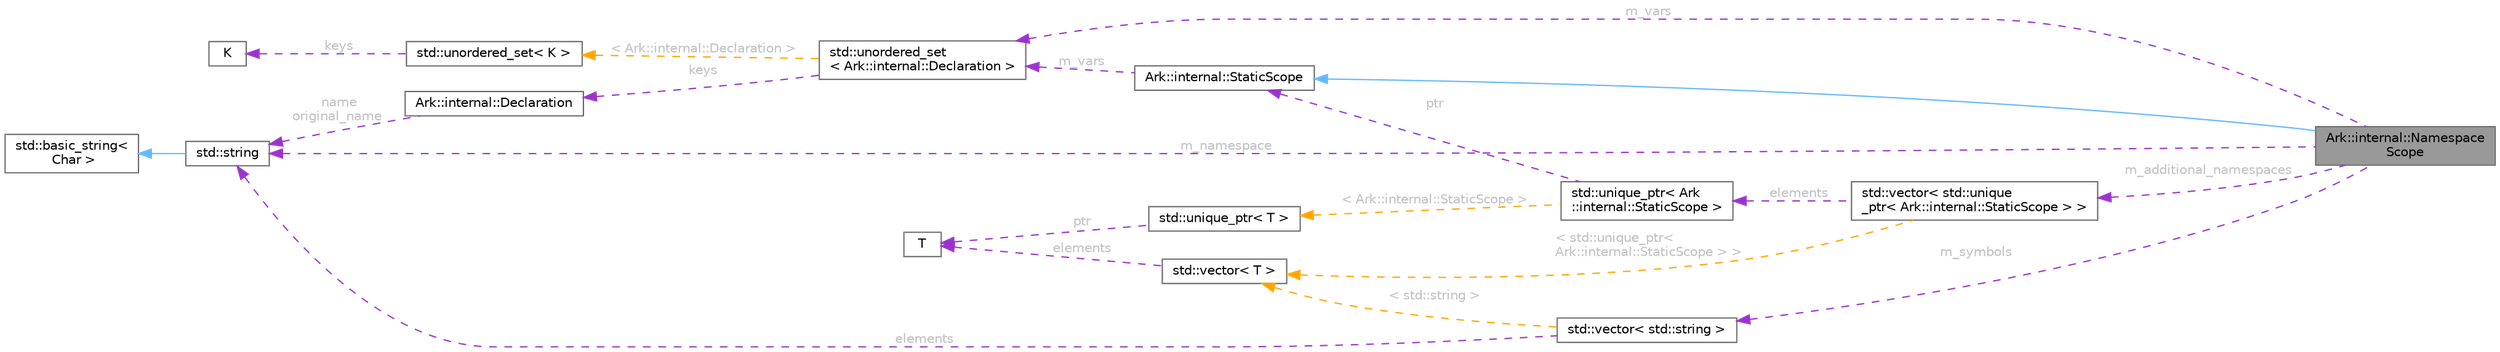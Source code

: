 digraph "Ark::internal::NamespaceScope"
{
 // INTERACTIVE_SVG=YES
 // LATEX_PDF_SIZE
  bgcolor="transparent";
  edge [fontname=Helvetica,fontsize=10,labelfontname=Helvetica,labelfontsize=10];
  node [fontname=Helvetica,fontsize=10,shape=box,height=0.2,width=0.4];
  rankdir="LR";
  Node1 [id="Node000001",label="Ark::internal::Namespace\lScope",height=0.2,width=0.4,color="gray40", fillcolor="grey60", style="filled", fontcolor="black",tooltip=" "];
  Node2 -> Node1 [id="edge1_Node000001_Node000002",dir="back",color="steelblue1",style="solid",tooltip=" "];
  Node2 [id="Node000002",label="Ark::internal::StaticScope",height=0.2,width=0.4,color="gray40", fillcolor="white", style="filled",URL="$d3/d8e/classArk_1_1internal_1_1StaticScope.html",tooltip=" "];
  Node3 -> Node2 [id="edge2_Node000002_Node000003",dir="back",color="darkorchid3",style="dashed",tooltip=" ",label=" m_vars",fontcolor="grey" ];
  Node3 [id="Node000003",label="std::unordered_set\l\< Ark::internal::Declaration \>",height=0.2,width=0.4,color="gray40", fillcolor="white", style="filled",tooltip=" "];
  Node4 -> Node3 [id="edge3_Node000003_Node000004",dir="back",color="darkorchid3",style="dashed",tooltip=" ",label=" keys",fontcolor="grey" ];
  Node4 [id="Node000004",label="Ark::internal::Declaration",height=0.2,width=0.4,color="gray40", fillcolor="white", style="filled",URL="$d1/dcf/structArk_1_1internal_1_1Declaration.html",tooltip=" "];
  Node5 -> Node4 [id="edge4_Node000004_Node000005",dir="back",color="darkorchid3",style="dashed",tooltip=" ",label=" name\noriginal_name",fontcolor="grey" ];
  Node5 [id="Node000005",label="std::string",height=0.2,width=0.4,color="gray40", fillcolor="white", style="filled",tooltip=" "];
  Node6 -> Node5 [id="edge5_Node000005_Node000006",dir="back",color="steelblue1",style="solid",tooltip=" "];
  Node6 [id="Node000006",label="std::basic_string\<\l Char \>",height=0.2,width=0.4,color="gray40", fillcolor="white", style="filled",tooltip=" "];
  Node7 -> Node3 [id="edge6_Node000003_Node000007",dir="back",color="orange",style="dashed",tooltip=" ",label=" \< Ark::internal::Declaration \>",fontcolor="grey" ];
  Node7 [id="Node000007",label="std::unordered_set\< K \>",height=0.2,width=0.4,color="gray40", fillcolor="white", style="filled",tooltip=" "];
  Node8 -> Node7 [id="edge7_Node000007_Node000008",dir="back",color="darkorchid3",style="dashed",tooltip=" ",label=" keys",fontcolor="grey" ];
  Node8 [id="Node000008",label="K",height=0.2,width=0.4,color="gray40", fillcolor="white", style="filled",tooltip=" "];
  Node5 -> Node1 [id="edge8_Node000001_Node000005",dir="back",color="darkorchid3",style="dashed",tooltip=" ",label=" m_namespace",fontcolor="grey" ];
  Node9 -> Node1 [id="edge9_Node000001_Node000009",dir="back",color="darkorchid3",style="dashed",tooltip=" ",label=" m_symbols",fontcolor="grey" ];
  Node9 [id="Node000009",label="std::vector\< std::string \>",height=0.2,width=0.4,color="gray40", fillcolor="white", style="filled",tooltip=" "];
  Node5 -> Node9 [id="edge10_Node000009_Node000005",dir="back",color="darkorchid3",style="dashed",tooltip=" ",label=" elements",fontcolor="grey" ];
  Node10 -> Node9 [id="edge11_Node000009_Node000010",dir="back",color="orange",style="dashed",tooltip=" ",label=" \< std::string \>",fontcolor="grey" ];
  Node10 [id="Node000010",label="std::vector\< T \>",height=0.2,width=0.4,color="gray40", fillcolor="white", style="filled",tooltip=" "];
  Node11 -> Node10 [id="edge12_Node000010_Node000011",dir="back",color="darkorchid3",style="dashed",tooltip=" ",label=" elements",fontcolor="grey" ];
  Node11 [id="Node000011",label="T",height=0.2,width=0.4,color="gray40", fillcolor="white", style="filled",tooltip=" "];
  Node3 -> Node1 [id="edge13_Node000001_Node000003",dir="back",color="darkorchid3",style="dashed",tooltip=" ",label=" m_vars",fontcolor="grey" ];
  Node12 -> Node1 [id="edge14_Node000001_Node000012",dir="back",color="darkorchid3",style="dashed",tooltip=" ",label=" m_additional_namespaces",fontcolor="grey" ];
  Node12 [id="Node000012",label="std::vector\< std::unique\l_ptr\< Ark::internal::StaticScope \> \>",height=0.2,width=0.4,color="gray40", fillcolor="white", style="filled",tooltip=" "];
  Node13 -> Node12 [id="edge15_Node000012_Node000013",dir="back",color="darkorchid3",style="dashed",tooltip=" ",label=" elements",fontcolor="grey" ];
  Node13 [id="Node000013",label="std::unique_ptr\< Ark\l::internal::StaticScope \>",height=0.2,width=0.4,color="gray40", fillcolor="white", style="filled",tooltip=" "];
  Node2 -> Node13 [id="edge16_Node000013_Node000002",dir="back",color="darkorchid3",style="dashed",tooltip=" ",label=" ptr",fontcolor="grey" ];
  Node14 -> Node13 [id="edge17_Node000013_Node000014",dir="back",color="orange",style="dashed",tooltip=" ",label=" \< Ark::internal::StaticScope \>",fontcolor="grey" ];
  Node14 [id="Node000014",label="std::unique_ptr\< T \>",height=0.2,width=0.4,color="gray40", fillcolor="white", style="filled",tooltip=" "];
  Node11 -> Node14 [id="edge18_Node000014_Node000011",dir="back",color="darkorchid3",style="dashed",tooltip=" ",label=" ptr",fontcolor="grey" ];
  Node10 -> Node12 [id="edge19_Node000012_Node000010",dir="back",color="orange",style="dashed",tooltip=" ",label=" \< std::unique_ptr\<\l Ark::internal::StaticScope \> \>",fontcolor="grey" ];
}
